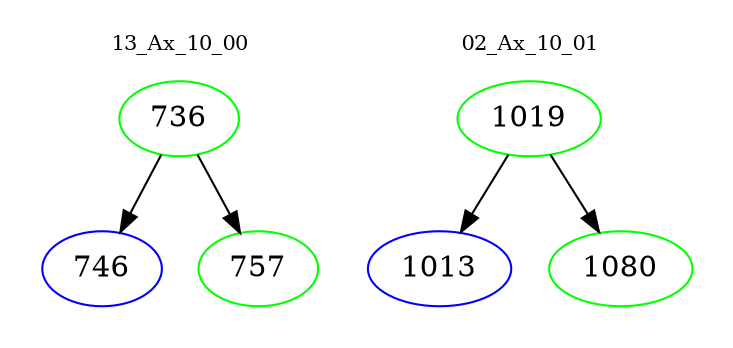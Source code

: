 digraph{
subgraph cluster_0 {
color = white
label = "13_Ax_10_00";
fontsize=10;
T0_736 [label="736", color="green"]
T0_736 -> T0_746 [color="black"]
T0_746 [label="746", color="blue"]
T0_736 -> T0_757 [color="black"]
T0_757 [label="757", color="green"]
}
subgraph cluster_1 {
color = white
label = "02_Ax_10_01";
fontsize=10;
T1_1019 [label="1019", color="green"]
T1_1019 -> T1_1013 [color="black"]
T1_1013 [label="1013", color="blue"]
T1_1019 -> T1_1080 [color="black"]
T1_1080 [label="1080", color="green"]
}
}
